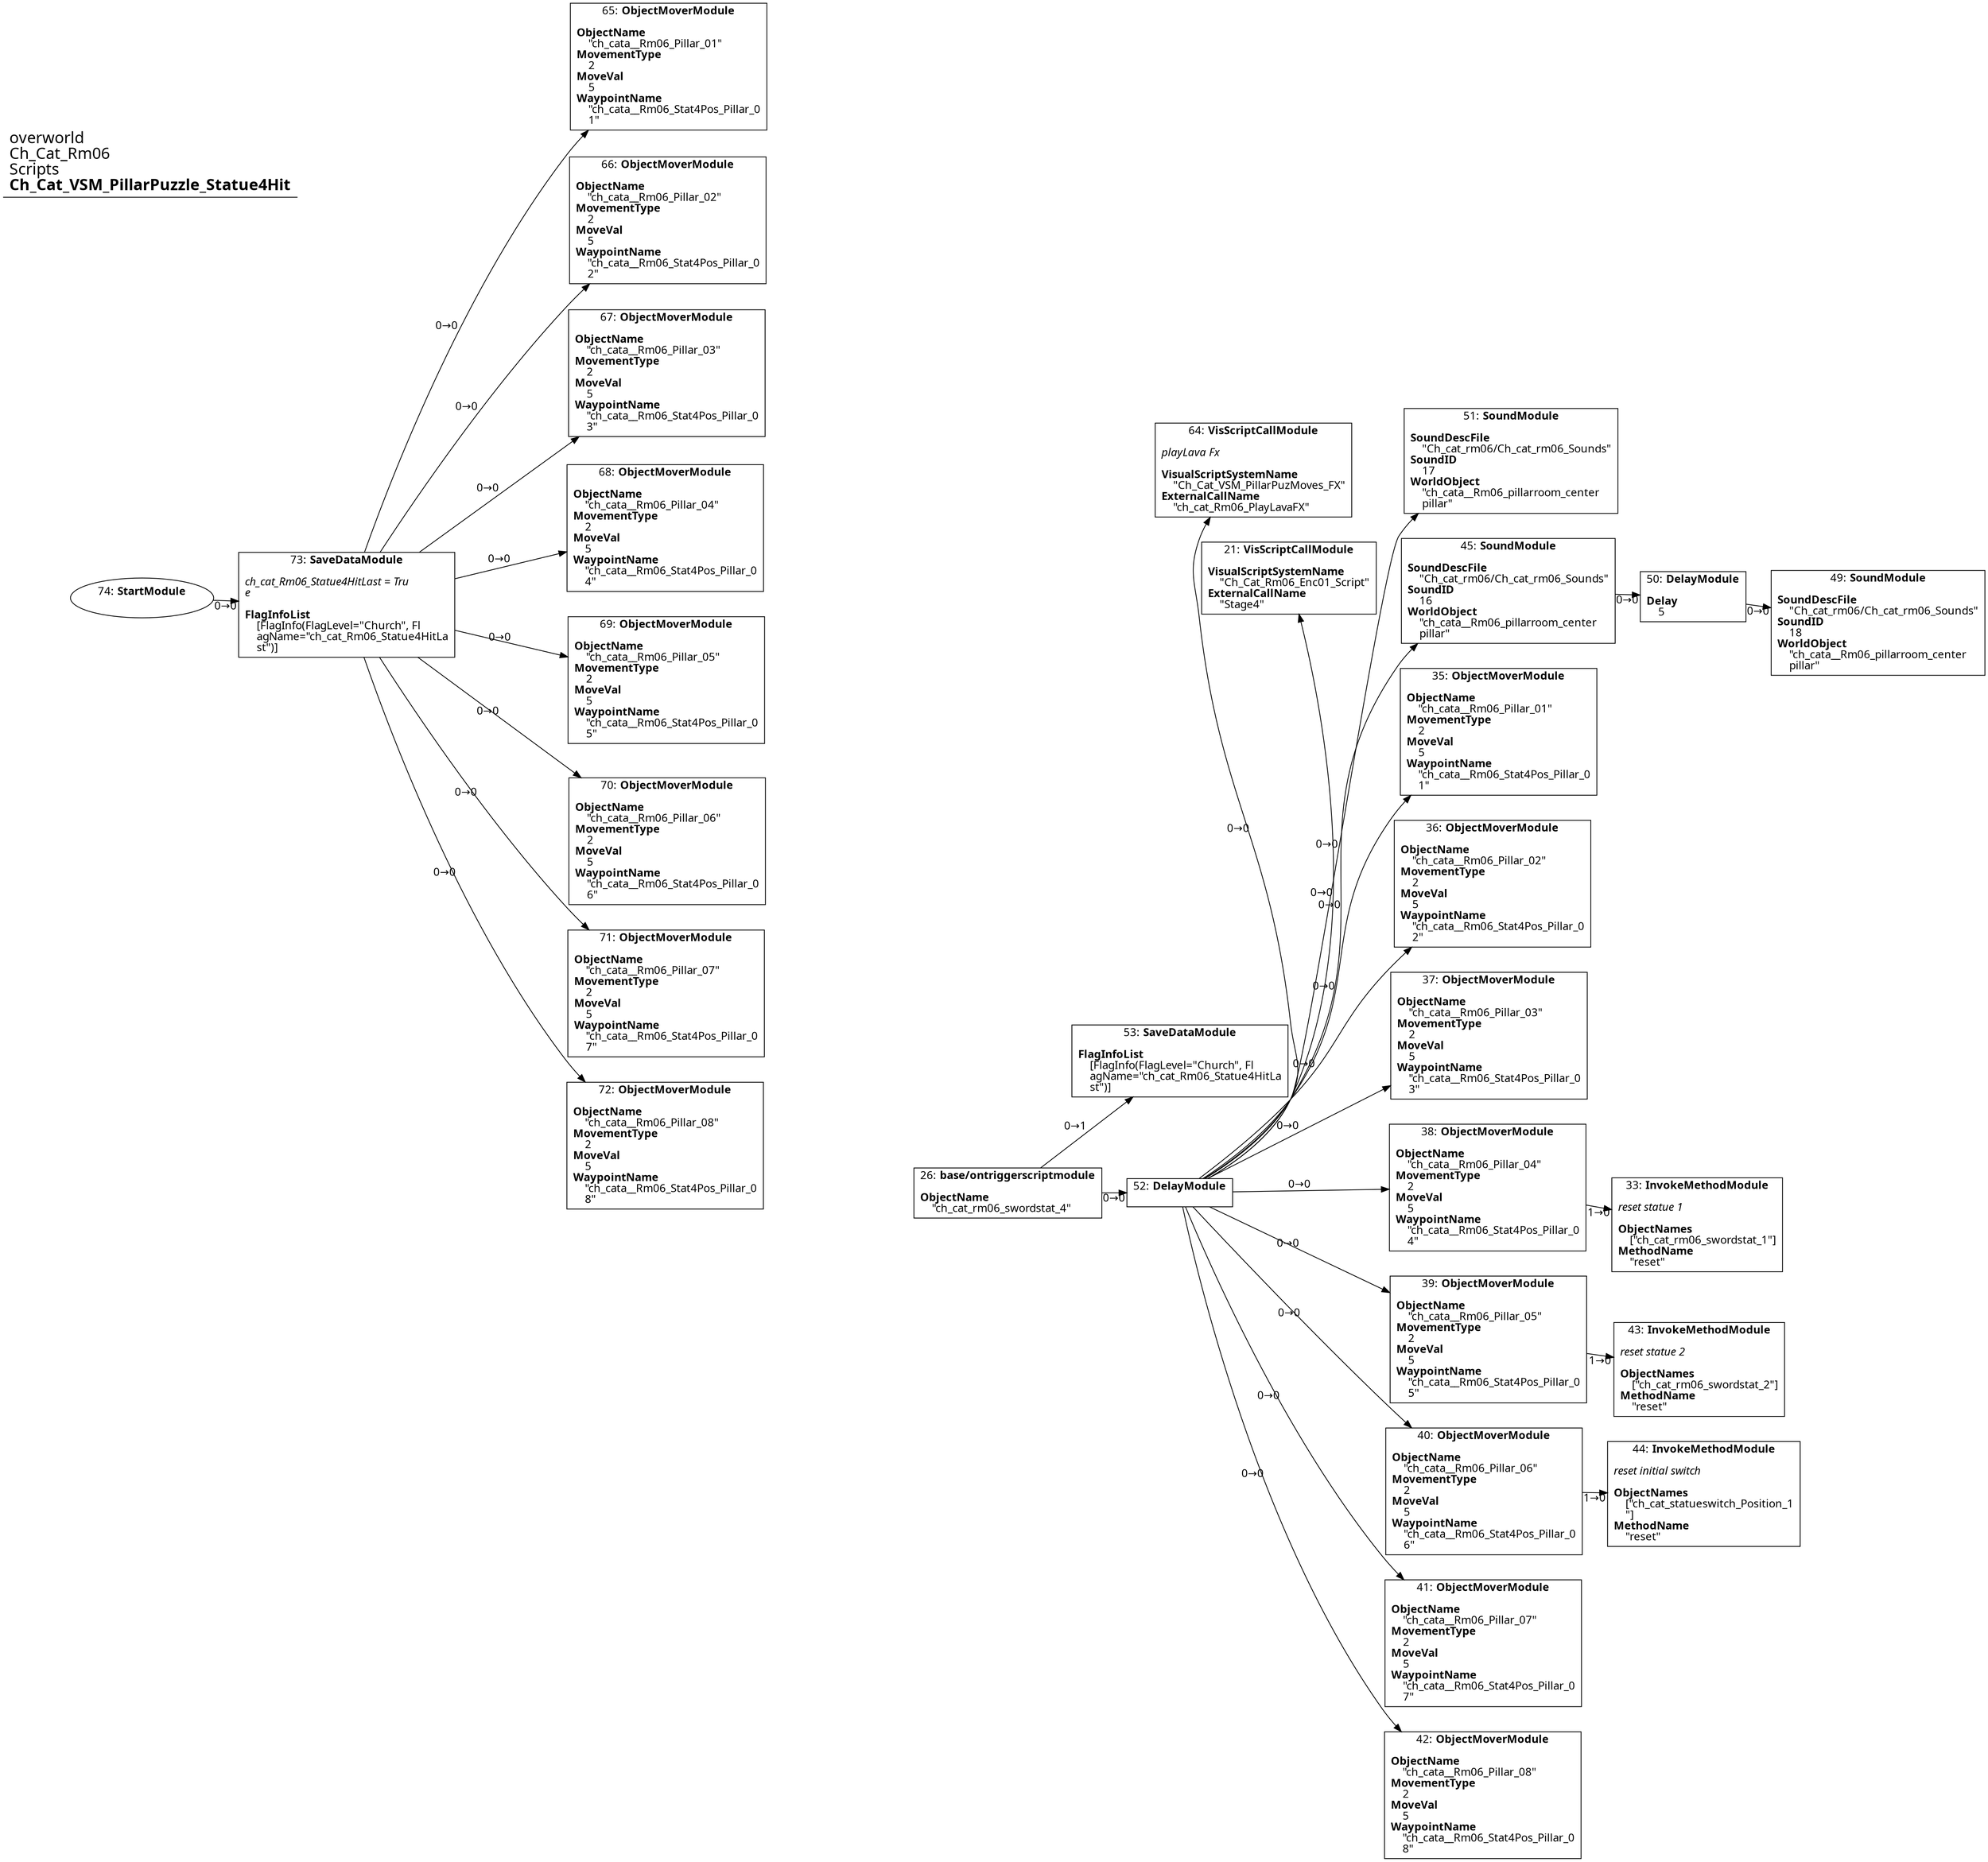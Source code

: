 digraph {
    layout = fdp;
    overlap = prism;
    sep = "+16";
    splines = spline;

    node [ shape = box ];

    graph [ fontname = "Segoe UI" ];
    node [ fontname = "Segoe UI" ];
    edge [ fontname = "Segoe UI" ];

    21 [ label = <21: <b>VisScriptCallModule</b><br/><br/><b>VisualScriptSystemName</b><br align="left"/>    &quot;Ch_Cat_Rm06_Enc01_Script&quot;<br align="left"/><b>ExternalCallName</b><br align="left"/>    &quot;Stage4&quot;<br align="left"/>> ];
    21 [ pos = "0.120000005,0.238!" ];

    26 [ label = <26: <b>base/ontriggerscriptmodule</b><br/><br/><b>ObjectName</b><br align="left"/>    &quot;ch_cat_rm06_swordstat_4&quot;<br align="left"/>> ];
    26 [ pos = "-0.24000001,-0.409!" ];
    26 -> 52 [ label = "0→0" ];
    26 -> 53 [ label = "0→1" ];

    33 [ label = <33: <b>InvokeMethodModule</b><br/><br/><i>reset statue 1<br align="left"/></i><br align="left"/><b>ObjectNames</b><br align="left"/>    [&quot;ch_cat_rm06_swordstat_1&quot;]<br align="left"/><b>MethodName</b><br align="left"/>    &quot;reset&quot;<br align="left"/>> ];
    33 [ pos = "0.61,-0.365!" ];

    35 [ label = <35: <b>ObjectMoverModule</b><br/><br/><b>ObjectName</b><br align="left"/>    &quot;ch_cata__Rm06_Pillar_01&quot;<br align="left"/><b>MovementType</b><br align="left"/>    2<br align="left"/><b>MoveVal</b><br align="left"/>    5<br align="left"/><b>WaypointName</b><br align="left"/>    &quot;ch_cata__Rm06_Stat4Pos_Pillar_0<br align="left"/>    1&quot;<br align="left"/>> ];
    35 [ pos = "0.37100002,0.052!" ];

    36 [ label = <36: <b>ObjectMoverModule</b><br/><br/><b>ObjectName</b><br align="left"/>    &quot;ch_cata__Rm06_Pillar_02&quot;<br align="left"/><b>MovementType</b><br align="left"/>    2<br align="left"/><b>MoveVal</b><br align="left"/>    5<br align="left"/><b>WaypointName</b><br align="left"/>    &quot;ch_cata__Rm06_Stat4Pos_Pillar_0<br align="left"/>    2&quot;<br align="left"/>> ];
    36 [ pos = "0.37100002,-0.085!" ];

    37 [ label = <37: <b>ObjectMoverModule</b><br/><br/><b>ObjectName</b><br align="left"/>    &quot;ch_cata__Rm06_Pillar_03&quot;<br align="left"/><b>MovementType</b><br align="left"/>    2<br align="left"/><b>MoveVal</b><br align="left"/>    5<br align="left"/><b>WaypointName</b><br align="left"/>    &quot;ch_cata__Rm06_Stat4Pos_Pillar_0<br align="left"/>    3&quot;<br align="left"/>> ];
    37 [ pos = "0.372,-0.21800001!" ];

    38 [ label = <38: <b>ObjectMoverModule</b><br/><br/><b>ObjectName</b><br align="left"/>    &quot;ch_cata__Rm06_Pillar_04&quot;<br align="left"/><b>MovementType</b><br align="left"/>    2<br align="left"/><b>MoveVal</b><br align="left"/>    5<br align="left"/><b>WaypointName</b><br align="left"/>    &quot;ch_cata__Rm06_Stat4Pos_Pillar_0<br align="left"/>    4&quot;<br align="left"/>> ];
    38 [ pos = "0.372,-0.342!" ];
    38 -> 33 [ label = "1→0" ];

    39 [ label = <39: <b>ObjectMoverModule</b><br/><br/><b>ObjectName</b><br align="left"/>    &quot;ch_cata__Rm06_Pillar_05&quot;<br align="left"/><b>MovementType</b><br align="left"/>    2<br align="left"/><b>MoveVal</b><br align="left"/>    5<br align="left"/><b>WaypointName</b><br align="left"/>    &quot;ch_cata__Rm06_Stat4Pos_Pillar_0<br align="left"/>    5&quot;<br align="left"/>> ];
    39 [ pos = "0.37300003,-0.46800002!" ];
    39 -> 43 [ label = "1→0" ];

    40 [ label = <40: <b>ObjectMoverModule</b><br/><br/><b>ObjectName</b><br align="left"/>    &quot;ch_cata__Rm06_Pillar_06&quot;<br align="left"/><b>MovementType</b><br align="left"/>    2<br align="left"/><b>MoveVal</b><br align="left"/>    5<br align="left"/><b>WaypointName</b><br align="left"/>    &quot;ch_cata__Rm06_Stat4Pos_Pillar_0<br align="left"/>    6&quot;<br align="left"/>> ];
    40 [ pos = "0.37300003,-0.605!" ];
    40 -> 44 [ label = "1→0" ];

    41 [ label = <41: <b>ObjectMoverModule</b><br/><br/><b>ObjectName</b><br align="left"/>    &quot;ch_cata__Rm06_Pillar_07&quot;<br align="left"/><b>MovementType</b><br align="left"/>    2<br align="left"/><b>MoveVal</b><br align="left"/>    5<br align="left"/><b>WaypointName</b><br align="left"/>    &quot;ch_cata__Rm06_Stat4Pos_Pillar_0<br align="left"/>    7&quot;<br align="left"/>> ];
    41 [ pos = "0.374,-0.73800004!" ];

    42 [ label = <42: <b>ObjectMoverModule</b><br/><br/><b>ObjectName</b><br align="left"/>    &quot;ch_cata__Rm06_Pillar_08&quot;<br align="left"/><b>MovementType</b><br align="left"/>    2<br align="left"/><b>MoveVal</b><br align="left"/>    5<br align="left"/><b>WaypointName</b><br align="left"/>    &quot;ch_cata__Rm06_Stat4Pos_Pillar_0<br align="left"/>    8&quot;<br align="left"/>> ];
    42 [ pos = "0.374,-0.86200005!" ];

    43 [ label = <43: <b>InvokeMethodModule</b><br/><br/><i>reset statue 2<br align="left"/></i><br align="left"/><b>ObjectNames</b><br align="left"/>    [&quot;ch_cat_rm06_swordstat_2&quot;]<br align="left"/><b>MethodName</b><br align="left"/>    &quot;reset&quot;<br align="left"/>> ];
    43 [ pos = "0.611,-0.49100003!" ];

    44 [ label = <44: <b>InvokeMethodModule</b><br/><br/><i>reset initial switch<br align="left"/></i><br align="left"/><b>ObjectNames</b><br align="left"/>    [&quot;ch_cat_statueswitch_Position_1<br align="left"/>    &quot;]<br align="left"/><b>MethodName</b><br align="left"/>    &quot;reset&quot;<br align="left"/>> ];
    44 [ pos = "0.609,-0.629!" ];

    45 [ label = <45: <b>SoundModule</b><br/><br/><b>SoundDescFile</b><br align="left"/>    &quot;Ch_cat_rm06/Ch_cat_rm06_Sounds&quot;<br align="left"/><b>SoundID</b><br align="left"/>    16<br align="left"/><b>WorldObject</b><br align="left"/>    &quot;ch_cata__Rm06_pillarroom_center<br align="left"/>    pillar&quot;<br align="left"/>> ];
    45 [ pos = "0.379,0.192!" ];
    45 -> 50 [ label = "0→0" ];

    49 [ label = <49: <b>SoundModule</b><br/><br/><b>SoundDescFile</b><br align="left"/>    &quot;Ch_cat_rm06/Ch_cat_rm06_Sounds&quot;<br align="left"/><b>SoundID</b><br align="left"/>    18<br align="left"/><b>WorldObject</b><br align="left"/>    &quot;ch_cata__Rm06_pillarroom_center<br align="left"/>    pillar&quot;<br align="left"/>> ];
    49 [ pos = "0.80300003,0.192!" ];

    50 [ label = <50: <b>DelayModule</b><br/><br/><b>Delay</b><br align="left"/>    5<br align="left"/>> ];
    50 [ pos = "0.58400005,0.192!" ];
    50 -> 49 [ label = "0→0" ];

    51 [ label = <51: <b>SoundModule</b><br/><br/><b>SoundDescFile</b><br align="left"/>    &quot;Ch_cat_rm06/Ch_cat_rm06_Sounds&quot;<br align="left"/><b>SoundID</b><br align="left"/>    17<br align="left"/><b>WorldObject</b><br align="left"/>    &quot;ch_cata__Rm06_pillarroom_center<br align="left"/>    pillar&quot;<br align="left"/>> ];
    51 [ pos = "0.38200003,0.347!" ];

    52 [ label = <52: <b>DelayModule</b><br/><br/>> ];
    52 [ pos = "-0.062000003,-0.409!" ];
    52 -> 42 [ label = "0→0" ];
    52 -> 41 [ label = "0→0" ];
    52 -> 40 [ label = "0→0" ];
    52 -> 39 [ label = "0→0" ];
    52 -> 38 [ label = "0→0" ];
    52 -> 37 [ label = "0→0" ];
    52 -> 36 [ label = "0→0" ];
    52 -> 35 [ label = "0→0" ];
    52 -> 21 [ label = "0→0" ];
    52 -> 45 [ label = "0→0" ];
    52 -> 51 [ label = "0→0" ];
    52 -> 64 [ label = "0→0" ];

    53 [ label = <53: <b>SaveDataModule</b><br/><br/><b>FlagInfoList</b><br align="left"/>    [FlagInfo(FlagLevel=&quot;Church&quot;, Fl<br align="left"/>    agName=&quot;ch_cat_Rm06_Statue4HitLa<br align="left"/>    st&quot;)]<br align="left"/>> ];
    53 [ pos = "-0.044000003,-0.24200001!" ];

    64 [ label = <64: <b>VisScriptCallModule</b><br/><br/><i>playLava Fx<br align="left"/></i><br align="left"/><b>VisualScriptSystemName</b><br align="left"/>    &quot;Ch_Cat_VSM_PillarPuzMoves_FX&quot;<br align="left"/><b>ExternalCallName</b><br align="left"/>    &quot;ch_cat_Rm06_PlayLavaFX&quot;<br align="left"/>> ];
    64 [ pos = "0.095000006,0.31300002!" ];

    65 [ label = <65: <b>ObjectMoverModule</b><br/><br/><b>ObjectName</b><br align="left"/>    &quot;ch_cata__Rm06_Pillar_01&quot;<br align="left"/><b>MovementType</b><br align="left"/>    2<br align="left"/><b>MoveVal</b><br align="left"/>    5<br align="left"/><b>WaypointName</b><br align="left"/>    &quot;ch_cata__Rm06_Stat4Pos_Pillar_0<br align="left"/>    1&quot;<br align="left"/>> ];
    65 [ pos = "-0.707,0.887!" ];

    66 [ label = <66: <b>ObjectMoverModule</b><br/><br/><b>ObjectName</b><br align="left"/>    &quot;ch_cata__Rm06_Pillar_02&quot;<br align="left"/><b>MovementType</b><br align="left"/>    2<br align="left"/><b>MoveVal</b><br align="left"/>    5<br align="left"/><b>WaypointName</b><br align="left"/>    &quot;ch_cata__Rm06_Stat4Pos_Pillar_0<br align="left"/>    2&quot;<br align="left"/>> ];
    66 [ pos = "-0.708,0.734!" ];

    67 [ label = <67: <b>ObjectMoverModule</b><br/><br/><b>ObjectName</b><br align="left"/>    &quot;ch_cata__Rm06_Pillar_03&quot;<br align="left"/><b>MovementType</b><br align="left"/>    2<br align="left"/><b>MoveVal</b><br align="left"/>    5<br align="left"/><b>WaypointName</b><br align="left"/>    &quot;ch_cata__Rm06_Stat4Pos_Pillar_0<br align="left"/>    3&quot;<br align="left"/>> ];
    67 [ pos = "-0.70900005,0.57600003!" ];

    68 [ label = <68: <b>ObjectMoverModule</b><br/><br/><b>ObjectName</b><br align="left"/>    &quot;ch_cata__Rm06_Pillar_04&quot;<br align="left"/><b>MovementType</b><br align="left"/>    2<br align="left"/><b>MoveVal</b><br align="left"/>    5<br align="left"/><b>WaypointName</b><br align="left"/>    &quot;ch_cata__Rm06_Stat4Pos_Pillar_0<br align="left"/>    4&quot;<br align="left"/>> ];
    68 [ pos = "-0.71000004,0.42000002!" ];

    69 [ label = <69: <b>ObjectMoverModule</b><br/><br/><b>ObjectName</b><br align="left"/>    &quot;ch_cata__Rm06_Pillar_05&quot;<br align="left"/><b>MovementType</b><br align="left"/>    2<br align="left"/><b>MoveVal</b><br align="left"/>    5<br align="left"/><b>WaypointName</b><br align="left"/>    &quot;ch_cata__Rm06_Stat4Pos_Pillar_0<br align="left"/>    5&quot;<br align="left"/>> ];
    69 [ pos = "-0.70900005,0.264!" ];

    70 [ label = <70: <b>ObjectMoverModule</b><br/><br/><b>ObjectName</b><br align="left"/>    &quot;ch_cata__Rm06_Pillar_06&quot;<br align="left"/><b>MovementType</b><br align="left"/>    2<br align="left"/><b>MoveVal</b><br align="left"/>    5<br align="left"/><b>WaypointName</b><br align="left"/>    &quot;ch_cata__Rm06_Stat4Pos_Pillar_0<br align="left"/>    6&quot;<br align="left"/>> ];
    70 [ pos = "-0.70900005,0.11000001!" ];

    71 [ label = <71: <b>ObjectMoverModule</b><br/><br/><b>ObjectName</b><br align="left"/>    &quot;ch_cata__Rm06_Pillar_07&quot;<br align="left"/><b>MovementType</b><br align="left"/>    2<br align="left"/><b>MoveVal</b><br align="left"/>    5<br align="left"/><b>WaypointName</b><br align="left"/>    &quot;ch_cata__Rm06_Stat4Pos_Pillar_0<br align="left"/>    7&quot;<br align="left"/>> ];
    71 [ pos = "-0.71000004,-0.044000003!" ];

    72 [ label = <72: <b>ObjectMoverModule</b><br/><br/><b>ObjectName</b><br align="left"/>    &quot;ch_cata__Rm06_Pillar_08&quot;<br align="left"/><b>MovementType</b><br align="left"/>    2<br align="left"/><b>MoveVal</b><br align="left"/>    5<br align="left"/><b>WaypointName</b><br align="left"/>    &quot;ch_cata__Rm06_Stat4Pos_Pillar_0<br align="left"/>    8&quot;<br align="left"/>> ];
    72 [ pos = "-0.711,-0.20600002!" ];

    73 [ label = <73: <b>SaveDataModule</b><br/><br/><i>ch_cat_Rm06_Statue4HitLast = Tru<br align="left"/>e<br align="left"/></i><br align="left"/><b>FlagInfoList</b><br align="left"/>    [FlagInfo(FlagLevel=&quot;Church&quot;, Fl<br align="left"/>    agName=&quot;ch_cat_Rm06_Statue4HitLa<br align="left"/>    st&quot;)]<br align="left"/>> ];
    73 [ pos = "-1.1370001,0.33900002!" ];
    73 -> 72 [ label = "0→0" ];
    73 -> 71 [ label = "0→0" ];
    73 -> 70 [ label = "0→0" ];
    73 -> 69 [ label = "0→0" ];
    73 -> 68 [ label = "0→0" ];
    73 -> 67 [ label = "0→0" ];
    73 -> 66 [ label = "0→0" ];
    73 -> 65 [ label = "0→0" ];

    74 [ label = <74: <b>StartModule</b><br/><br/>> ];
    74 [ shape = oval ]
    74 [ pos = "-1.3800001,0.33900002!" ];
    74 -> 73 [ label = "0→0" ];

    title [ pos = "-1.381,0.8880001!" ];
    title [ shape = underline ];
    title [ label = <<font point-size="20">overworld<br align="left"/>Ch_Cat_Rm06<br align="left"/>Scripts<br align="left"/><b>Ch_Cat_VSM_PillarPuzzle_Statue4Hit</b><br align="left"/></font>> ];
}
